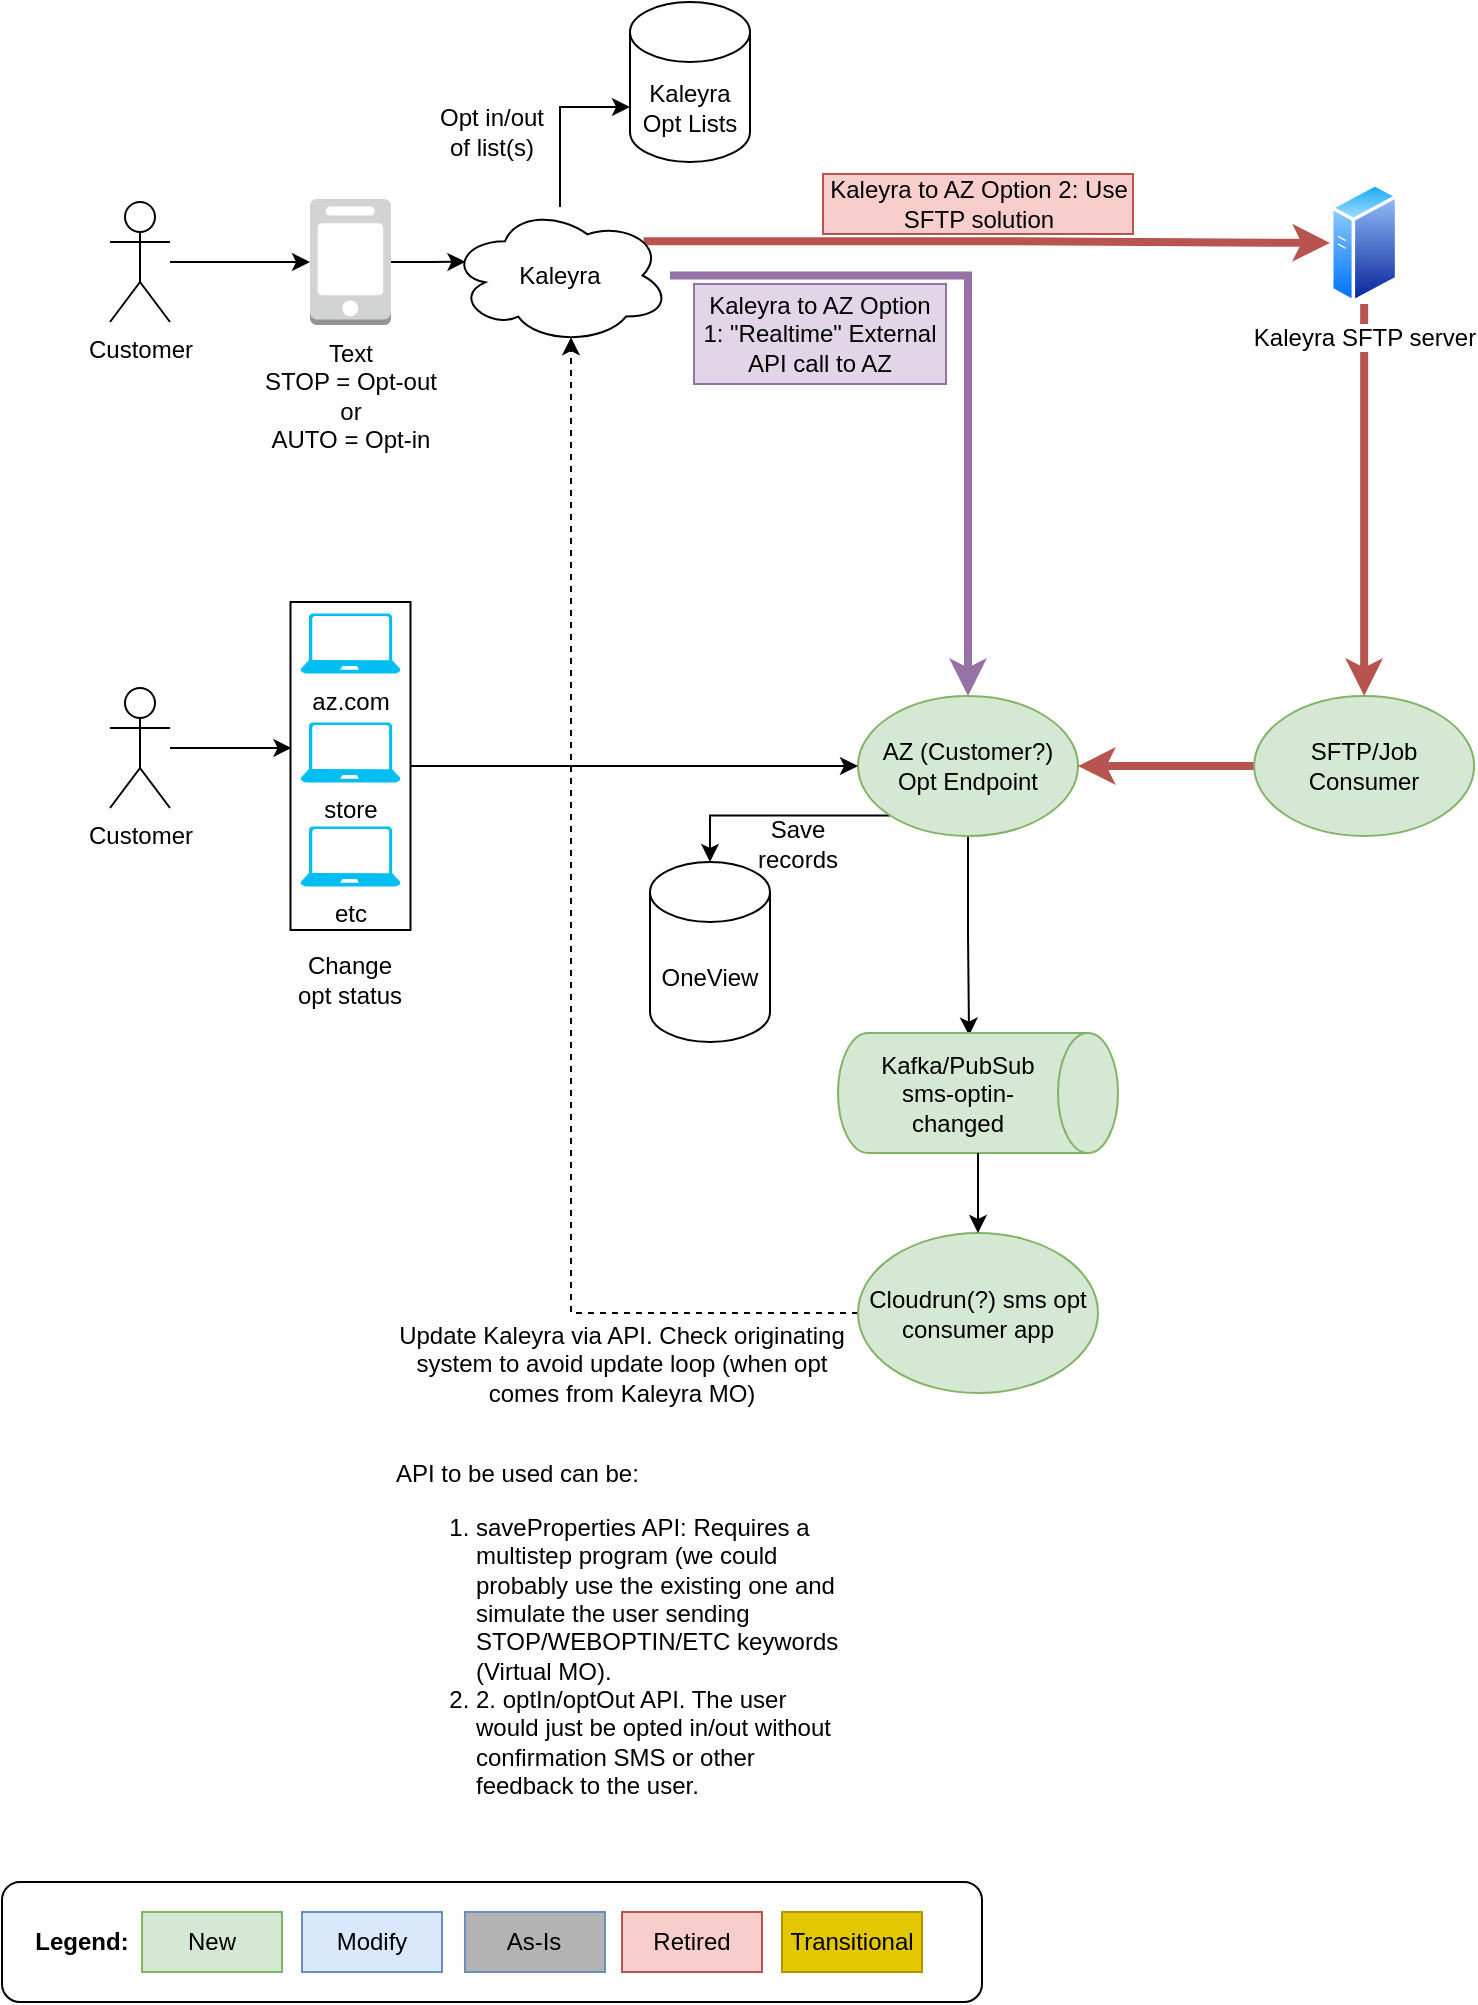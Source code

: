 <mxfile version="21.6.8" type="github">
  <diagram name="Page-1" id="bPTVf-BsiwisX3_Dfg2u">
    <mxGraphModel dx="1147" dy="632" grid="1" gridSize="10" guides="1" tooltips="1" connect="1" arrows="1" fold="1" page="1" pageScale="1" pageWidth="850" pageHeight="1100" math="0" shadow="0">
      <root>
        <mxCell id="0" />
        <mxCell id="1" parent="0" />
        <mxCell id="ZKfquur338v5OgfnKdS0-1" value="OneView" style="shape=cylinder3;whiteSpace=wrap;html=1;boundedLbl=1;backgroundOutline=1;size=15;" vertex="1" parent="1">
          <mxGeometry x="340" y="430" width="60" height="90" as="geometry" />
        </mxCell>
        <mxCell id="ZKfquur338v5OgfnKdS0-46" style="edgeStyle=orthogonalEdgeStyle;rounded=0;orthogonalLoop=1;jettySize=auto;html=1;entryX=0;entryY=0;entryDx=0;entryDy=52.5;entryPerimeter=0;" edge="1" parent="1" source="ZKfquur338v5OgfnKdS0-2" target="ZKfquur338v5OgfnKdS0-9">
          <mxGeometry relative="1" as="geometry" />
        </mxCell>
        <mxCell id="ZKfquur338v5OgfnKdS0-47" style="edgeStyle=orthogonalEdgeStyle;rounded=0;orthogonalLoop=1;jettySize=auto;html=1;entryX=0.5;entryY=0;entryDx=0;entryDy=0;fillColor=#e1d5e7;strokeColor=#9673a6;strokeWidth=4;" edge="1" parent="1" source="ZKfquur338v5OgfnKdS0-2" target="ZKfquur338v5OgfnKdS0-15">
          <mxGeometry relative="1" as="geometry" />
        </mxCell>
        <mxCell id="ZKfquur338v5OgfnKdS0-50" style="edgeStyle=orthogonalEdgeStyle;rounded=0;orthogonalLoop=1;jettySize=auto;html=1;exitX=0.88;exitY=0.25;exitDx=0;exitDy=0;exitPerimeter=0;entryX=0;entryY=0.5;entryDx=0;entryDy=0;fillColor=#f8cecc;strokeColor=#b85450;strokeWidth=4;" edge="1" parent="1" source="ZKfquur338v5OgfnKdS0-2" target="ZKfquur338v5OgfnKdS0-51">
          <mxGeometry relative="1" as="geometry">
            <mxPoint x="650" y="119.692" as="targetPoint" />
          </mxGeometry>
        </mxCell>
        <mxCell id="ZKfquur338v5OgfnKdS0-2" value="Kaleyra" style="ellipse;shape=cloud;whiteSpace=wrap;html=1;" vertex="1" parent="1">
          <mxGeometry x="240" y="102.5" width="110" height="68.5" as="geometry" />
        </mxCell>
        <mxCell id="ZKfquur338v5OgfnKdS0-8" style="edgeStyle=orthogonalEdgeStyle;rounded=0;orthogonalLoop=1;jettySize=auto;html=1;entryX=0;entryY=0.5;entryDx=0;entryDy=0;entryPerimeter=0;" edge="1" parent="1" source="ZKfquur338v5OgfnKdS0-3" target="ZKfquur338v5OgfnKdS0-7">
          <mxGeometry relative="1" as="geometry" />
        </mxCell>
        <mxCell id="ZKfquur338v5OgfnKdS0-3" value="Customer" style="shape=umlActor;verticalLabelPosition=bottom;verticalAlign=top;html=1;outlineConnect=0;" vertex="1" parent="1">
          <mxGeometry x="70" y="100" width="30" height="60" as="geometry" />
        </mxCell>
        <mxCell id="ZKfquur338v5OgfnKdS0-10" style="edgeStyle=orthogonalEdgeStyle;rounded=0;orthogonalLoop=1;jettySize=auto;html=1;entryX=0.07;entryY=0.4;entryDx=0;entryDy=0;entryPerimeter=0;" edge="1" parent="1" source="ZKfquur338v5OgfnKdS0-7" target="ZKfquur338v5OgfnKdS0-2">
          <mxGeometry relative="1" as="geometry" />
        </mxCell>
        <mxCell id="ZKfquur338v5OgfnKdS0-7" value="Text&lt;br&gt;STOP = Opt-out&lt;br&gt;or&lt;br&gt;AUTO = Opt-in" style="outlineConnect=0;dashed=0;verticalLabelPosition=bottom;verticalAlign=top;align=center;html=1;shape=mxgraph.aws3.mobile_client;fillColor=#D2D3D3;gradientColor=none;" vertex="1" parent="1">
          <mxGeometry x="170" y="98.5" width="40.5" height="63" as="geometry" />
        </mxCell>
        <mxCell id="ZKfquur338v5OgfnKdS0-9" value="Kaleyra Opt Lists" style="shape=cylinder3;whiteSpace=wrap;html=1;boundedLbl=1;backgroundOutline=1;size=15;" vertex="1" parent="1">
          <mxGeometry x="330" width="60" height="80" as="geometry" />
        </mxCell>
        <mxCell id="ZKfquur338v5OgfnKdS0-12" value="Opt in/out of list(s)" style="text;html=1;strokeColor=none;fillColor=none;align=center;verticalAlign=middle;whiteSpace=wrap;rounded=0;" vertex="1" parent="1">
          <mxGeometry x="231" y="50" width="60" height="30" as="geometry" />
        </mxCell>
        <mxCell id="ZKfquur338v5OgfnKdS0-22" style="edgeStyle=orthogonalEdgeStyle;rounded=0;orthogonalLoop=1;jettySize=auto;html=1;entryX=0.021;entryY=0.532;entryDx=0;entryDy=0;entryPerimeter=0;" edge="1" parent="1" source="ZKfquur338v5OgfnKdS0-15" target="ZKfquur338v5OgfnKdS0-18">
          <mxGeometry relative="1" as="geometry" />
        </mxCell>
        <mxCell id="ZKfquur338v5OgfnKdS0-56" style="edgeStyle=orthogonalEdgeStyle;rounded=0;orthogonalLoop=1;jettySize=auto;html=1;exitX=0;exitY=1;exitDx=0;exitDy=0;entryX=0.5;entryY=0;entryDx=0;entryDy=0;entryPerimeter=0;" edge="1" parent="1" source="ZKfquur338v5OgfnKdS0-15" target="ZKfquur338v5OgfnKdS0-1">
          <mxGeometry relative="1" as="geometry" />
        </mxCell>
        <mxCell id="ZKfquur338v5OgfnKdS0-15" value="AZ (Customer?)&lt;br&gt;Opt Endpoint" style="ellipse;whiteSpace=wrap;html=1;fillColor=#d5e8d4;strokeColor=#82b366;" vertex="1" parent="1">
          <mxGeometry x="444" y="347" width="110" height="70" as="geometry" />
        </mxCell>
        <mxCell id="ZKfquur338v5OgfnKdS0-20" value="" style="group" vertex="1" connectable="0" parent="1">
          <mxGeometry x="434" y="515.5" width="140" height="60" as="geometry" />
        </mxCell>
        <mxCell id="ZKfquur338v5OgfnKdS0-18" value="" style="shape=cylinder3;whiteSpace=wrap;html=1;boundedLbl=1;backgroundOutline=1;size=15;rotation=90;fillColor=#d5e8d4;strokeColor=#82b366;" vertex="1" parent="ZKfquur338v5OgfnKdS0-20">
          <mxGeometry x="40" y="-40" width="60" height="140" as="geometry" />
        </mxCell>
        <mxCell id="ZKfquur338v5OgfnKdS0-19" value="Kafka/PubSub&lt;br&gt;sms-optin-changed" style="text;html=1;strokeColor=none;fillColor=none;align=center;verticalAlign=middle;whiteSpace=wrap;rounded=0;" vertex="1" parent="ZKfquur338v5OgfnKdS0-20">
          <mxGeometry x="10" y="15" width="100" height="30" as="geometry" />
        </mxCell>
        <mxCell id="ZKfquur338v5OgfnKdS0-42" style="edgeStyle=orthogonalEdgeStyle;rounded=0;orthogonalLoop=1;jettySize=auto;html=1;exitX=0;exitY=0.5;exitDx=0;exitDy=0;entryX=0.55;entryY=0.95;entryDx=0;entryDy=0;entryPerimeter=0;dashed=1;" edge="1" parent="1" source="ZKfquur338v5OgfnKdS0-23" target="ZKfquur338v5OgfnKdS0-2">
          <mxGeometry relative="1" as="geometry" />
        </mxCell>
        <mxCell id="ZKfquur338v5OgfnKdS0-23" value="Cloudrun(?) sms opt consumer app" style="ellipse;whiteSpace=wrap;html=1;fillColor=#d5e8d4;strokeColor=#82b366;" vertex="1" parent="1">
          <mxGeometry x="444" y="615.5" width="120" height="80" as="geometry" />
        </mxCell>
        <mxCell id="ZKfquur338v5OgfnKdS0-24" style="edgeStyle=orthogonalEdgeStyle;rounded=0;orthogonalLoop=1;jettySize=auto;html=1;entryX=0.5;entryY=0;entryDx=0;entryDy=0;" edge="1" parent="1" source="ZKfquur338v5OgfnKdS0-18" target="ZKfquur338v5OgfnKdS0-23">
          <mxGeometry relative="1" as="geometry" />
        </mxCell>
        <mxCell id="ZKfquur338v5OgfnKdS0-26" value="Update Kaleyra via API. Check originating system to avoid update loop (when opt comes from Kaleyra MO)" style="text;html=1;strokeColor=none;fillColor=none;align=center;verticalAlign=middle;whiteSpace=wrap;rounded=0;" vertex="1" parent="1">
          <mxGeometry x="210.5" y="665.5" width="230" height="30" as="geometry" />
        </mxCell>
        <mxCell id="ZKfquur338v5OgfnKdS0-38" style="edgeStyle=orthogonalEdgeStyle;rounded=0;orthogonalLoop=1;jettySize=auto;html=1;entryX=0.008;entryY=0.445;entryDx=0;entryDy=0;entryPerimeter=0;" edge="1" parent="1" source="ZKfquur338v5OgfnKdS0-27" target="ZKfquur338v5OgfnKdS0-36">
          <mxGeometry relative="1" as="geometry" />
        </mxCell>
        <mxCell id="ZKfquur338v5OgfnKdS0-27" value="Customer" style="shape=umlActor;verticalLabelPosition=bottom;verticalAlign=top;html=1;outlineConnect=0;" vertex="1" parent="1">
          <mxGeometry x="70" y="343" width="30" height="60" as="geometry" />
        </mxCell>
        <mxCell id="ZKfquur338v5OgfnKdS0-37" value="" style="group" vertex="1" connectable="0" parent="1">
          <mxGeometry x="160.25" y="305.75" width="60" height="198.25" as="geometry" />
        </mxCell>
        <mxCell id="ZKfquur338v5OgfnKdS0-33" value="" style="group" vertex="1" connectable="0" parent="ZKfquur338v5OgfnKdS0-37">
          <mxGeometry x="5" width="55" height="158.25" as="geometry" />
        </mxCell>
        <mxCell id="ZKfquur338v5OgfnKdS0-36" value="" style="rounded=0;whiteSpace=wrap;html=1;" vertex="1" parent="ZKfquur338v5OgfnKdS0-33">
          <mxGeometry x="-5" y="-5.75" width="60" height="164" as="geometry" />
        </mxCell>
        <mxCell id="ZKfquur338v5OgfnKdS0-28" value="az.com" style="verticalLabelPosition=bottom;html=1;verticalAlign=top;align=center;strokeColor=none;fillColor=#00BEF2;shape=mxgraph.azure.laptop;pointerEvents=1;" vertex="1" parent="ZKfquur338v5OgfnKdS0-33">
          <mxGeometry width="50" height="30" as="geometry" />
        </mxCell>
        <mxCell id="ZKfquur338v5OgfnKdS0-29" value="store" style="verticalLabelPosition=bottom;html=1;verticalAlign=top;align=center;strokeColor=none;fillColor=#00BEF2;shape=mxgraph.azure.laptop;pointerEvents=1;" vertex="1" parent="ZKfquur338v5OgfnKdS0-33">
          <mxGeometry y="54.5" width="50" height="30" as="geometry" />
        </mxCell>
        <mxCell id="ZKfquur338v5OgfnKdS0-30" value="etc" style="verticalLabelPosition=bottom;html=1;verticalAlign=top;align=center;strokeColor=none;fillColor=#00BEF2;shape=mxgraph.azure.laptop;pointerEvents=1;" vertex="1" parent="ZKfquur338v5OgfnKdS0-33">
          <mxGeometry y="106.5" width="50" height="30" as="geometry" />
        </mxCell>
        <mxCell id="ZKfquur338v5OgfnKdS0-35" value="Change opt status" style="text;html=1;strokeColor=none;fillColor=none;align=center;verticalAlign=middle;whiteSpace=wrap;rounded=0;" vertex="1" parent="ZKfquur338v5OgfnKdS0-37">
          <mxGeometry y="168.25" width="60" height="30" as="geometry" />
        </mxCell>
        <mxCell id="ZKfquur338v5OgfnKdS0-40" style="edgeStyle=orthogonalEdgeStyle;rounded=0;orthogonalLoop=1;jettySize=auto;html=1;entryX=0;entryY=0.5;entryDx=0;entryDy=0;" edge="1" parent="1" source="ZKfquur338v5OgfnKdS0-36" target="ZKfquur338v5OgfnKdS0-15">
          <mxGeometry relative="1" as="geometry" />
        </mxCell>
        <mxCell id="ZKfquur338v5OgfnKdS0-49" value="Kaleyra to AZ Option 1: &quot;Realtime&quot; External API call to AZ" style="text;html=1;strokeColor=#9673a6;fillColor=#e1d5e7;align=center;verticalAlign=middle;whiteSpace=wrap;rounded=0;" vertex="1" parent="1">
          <mxGeometry x="362" y="141" width="126" height="50" as="geometry" />
        </mxCell>
        <mxCell id="ZKfquur338v5OgfnKdS0-54" style="edgeStyle=orthogonalEdgeStyle;rounded=0;orthogonalLoop=1;jettySize=auto;html=1;entryX=0.5;entryY=0;entryDx=0;entryDy=0;fillColor=#f8cecc;strokeColor=#b85450;strokeWidth=4;" edge="1" parent="1" source="ZKfquur338v5OgfnKdS0-51" target="ZKfquur338v5OgfnKdS0-53">
          <mxGeometry relative="1" as="geometry" />
        </mxCell>
        <mxCell id="ZKfquur338v5OgfnKdS0-51" value="Kaleyra SFTP server" style="image;aspect=fixed;perimeter=ellipsePerimeter;html=1;align=center;shadow=0;dashed=0;spacingTop=3;image=img/lib/active_directory/generic_server.svg;" vertex="1" parent="1">
          <mxGeometry x="680" y="90" width="34.16" height="61" as="geometry" />
        </mxCell>
        <mxCell id="ZKfquur338v5OgfnKdS0-58" style="edgeStyle=orthogonalEdgeStyle;rounded=0;orthogonalLoop=1;jettySize=auto;html=1;entryX=1;entryY=0.5;entryDx=0;entryDy=0;strokeWidth=4;fillColor=#f8cecc;strokeColor=#b85450;" edge="1" parent="1" source="ZKfquur338v5OgfnKdS0-53" target="ZKfquur338v5OgfnKdS0-15">
          <mxGeometry relative="1" as="geometry" />
        </mxCell>
        <mxCell id="ZKfquur338v5OgfnKdS0-53" value="SFTP/Job Consumer" style="ellipse;whiteSpace=wrap;html=1;fillColor=#d5e8d4;strokeColor=#82b366;" vertex="1" parent="1">
          <mxGeometry x="642.08" y="347" width="110" height="70" as="geometry" />
        </mxCell>
        <mxCell id="ZKfquur338v5OgfnKdS0-57" value="Save records" style="text;html=1;strokeColor=none;fillColor=none;align=center;verticalAlign=middle;whiteSpace=wrap;rounded=0;" vertex="1" parent="1">
          <mxGeometry x="384" y="406" width="60" height="30" as="geometry" />
        </mxCell>
        <mxCell id="ZKfquur338v5OgfnKdS0-59" value="Kaleyra to AZ Option 2: Use SFTP solution" style="text;html=1;strokeColor=#b85450;fillColor=#f8cecc;align=center;verticalAlign=middle;whiteSpace=wrap;rounded=0;" vertex="1" parent="1">
          <mxGeometry x="426.5" y="86" width="155" height="30" as="geometry" />
        </mxCell>
        <mxCell id="ZKfquur338v5OgfnKdS0-60" value="" style="group" vertex="1" connectable="0" parent="1">
          <mxGeometry x="16" y="940" width="490" height="60" as="geometry" />
        </mxCell>
        <mxCell id="ZKfquur338v5OgfnKdS0-61" value="" style="rounded=1;whiteSpace=wrap;html=1;" vertex="1" parent="ZKfquur338v5OgfnKdS0-60">
          <mxGeometry width="490" height="60" as="geometry" />
        </mxCell>
        <mxCell id="ZKfquur338v5OgfnKdS0-62" value="New" style="rounded=0;whiteSpace=wrap;html=1;fillColor=#d5e8d4;strokeColor=#82b366;" vertex="1" parent="ZKfquur338v5OgfnKdS0-60">
          <mxGeometry x="70.02" y="15" width="70" height="30" as="geometry" />
        </mxCell>
        <mxCell id="ZKfquur338v5OgfnKdS0-63" value="Modify" style="rounded=0;whiteSpace=wrap;html=1;fillColor=#dae8fc;strokeColor=#6c8ebf;" vertex="1" parent="ZKfquur338v5OgfnKdS0-60">
          <mxGeometry x="150" y="15" width="70" height="30" as="geometry" />
        </mxCell>
        <mxCell id="ZKfquur338v5OgfnKdS0-64" value="Retired" style="rounded=0;whiteSpace=wrap;html=1;fillColor=#f8cecc;strokeColor=#b85450;" vertex="1" parent="ZKfquur338v5OgfnKdS0-60">
          <mxGeometry x="310" y="15" width="70" height="30" as="geometry" />
        </mxCell>
        <mxCell id="ZKfquur338v5OgfnKdS0-65" value="Transitional" style="rounded=0;whiteSpace=wrap;html=1;fillColor=#e3c800;strokeColor=#B09500;fontColor=#000000;" vertex="1" parent="ZKfquur338v5OgfnKdS0-60">
          <mxGeometry x="390" y="15" width="70" height="30" as="geometry" />
        </mxCell>
        <mxCell id="ZKfquur338v5OgfnKdS0-66" value="&lt;b&gt;Legend:&lt;/b&gt;" style="text;html=1;strokeColor=none;fillColor=none;align=center;verticalAlign=middle;whiteSpace=wrap;rounded=0;" vertex="1" parent="ZKfquur338v5OgfnKdS0-60">
          <mxGeometry x="10" y="15" width="60" height="30" as="geometry" />
        </mxCell>
        <mxCell id="ZKfquur338v5OgfnKdS0-67" value="As-Is" style="rounded=0;whiteSpace=wrap;html=1;fillColor=#B3B3B3;strokeColor=#6c8ebf;" vertex="1" parent="ZKfquur338v5OgfnKdS0-60">
          <mxGeometry x="231.49" y="15" width="70" height="30" as="geometry" />
        </mxCell>
        <mxCell id="ZKfquur338v5OgfnKdS0-69" value="API to be used can be:&lt;br&gt;&lt;ol&gt;&lt;li&gt;saveProperties API: Requires a multistep program (we could probably use the existing one and simulate the user sending STOP/WEBOPTIN/ETC keywords (Virtual MO).&lt;/li&gt;&lt;li&gt;2. optIn/optOut API. The user would just be opted in/out without confirmation SMS or other feedback to the user.&lt;/li&gt;&lt;/ol&gt;" style="text;html=1;strokeColor=none;fillColor=none;align=left;verticalAlign=middle;whiteSpace=wrap;rounded=0;" vertex="1" parent="1">
          <mxGeometry x="210.5" y="710" width="230" height="220" as="geometry" />
        </mxCell>
      </root>
    </mxGraphModel>
  </diagram>
</mxfile>
